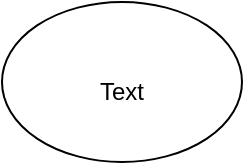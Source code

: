 <mxfile>
    <diagram id="uPM7Y8eUMJfLe6e_jupj" name="Page-1">
        <mxGraphModel dx="1210" dy="586" grid="1" gridSize="10" guides="1" tooltips="1" connect="1" arrows="1" fold="1" page="1" pageScale="1" pageWidth="850" pageHeight="1100" math="0" shadow="0">
            <root>
                <mxCell id="0"/>
                <mxCell id="1" parent="0"/>
                <mxCell id="2" value="" style="ellipse;whiteSpace=wrap;html=1;" vertex="1" parent="1">
                    <mxGeometry x="360" y="260" width="120" height="80" as="geometry"/>
                </mxCell>
                <mxCell id="3" value="Text" style="text;html=1;strokeColor=none;fillColor=none;align=center;verticalAlign=middle;whiteSpace=wrap;rounded=0;" vertex="1" parent="1">
                    <mxGeometry x="390" y="290" width="60" height="30" as="geometry"/>
                </mxCell>
            </root>
        </mxGraphModel>
    </diagram>
</mxfile>
